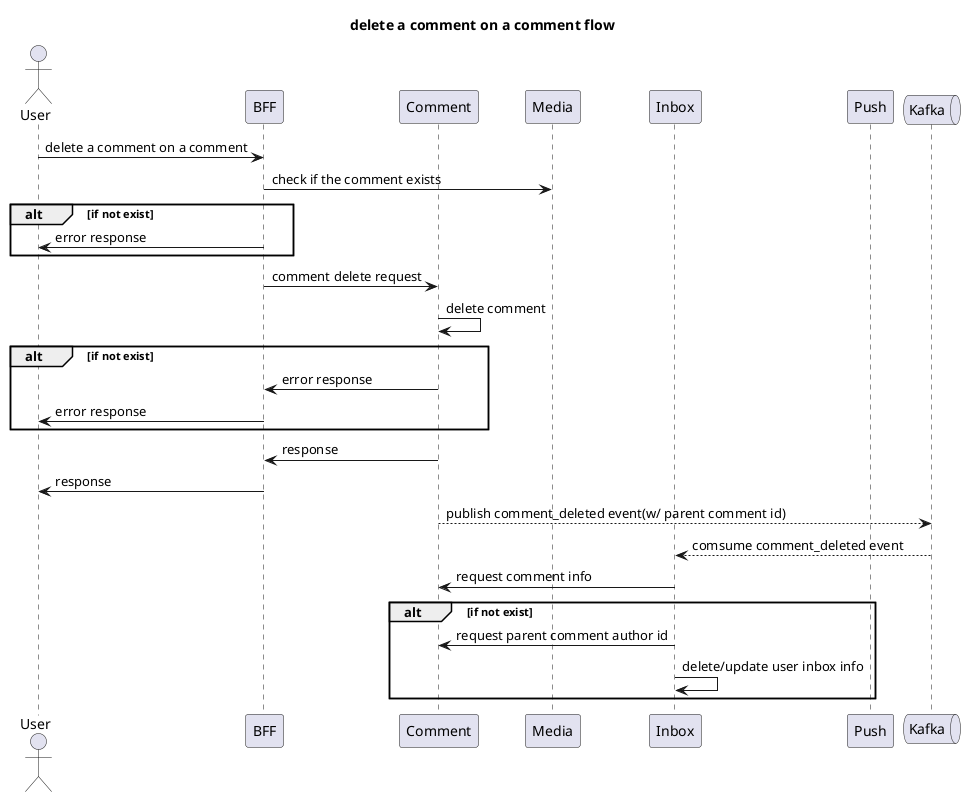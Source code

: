 @startuml
title "delete a comment on a comment flow"

actor User as user
participant BFF as bff
participant Comment as comment
participant Media as media
participant Inbox as inbox
participant Push as push
queue Kafka as kafka

user -> bff: delete a comment on a comment
bff -> media: check if the comment exists
alt if not exist
user <- bff: error response
end
bff -> comment: comment delete request
comment -> comment: delete comment
alt if not exist
bff <- comment: error response
user <- bff: error response
end
bff <- comment: response
user <- bff: response
comment --> kafka: publish comment_deleted event(w/ parent comment id)
kafka --> inbox: comsume comment_deleted event
inbox -> comment: request comment info
alt if not exist
inbox -> comment: request parent comment author id
inbox -> inbox: delete/update user inbox info
end
@enduml
